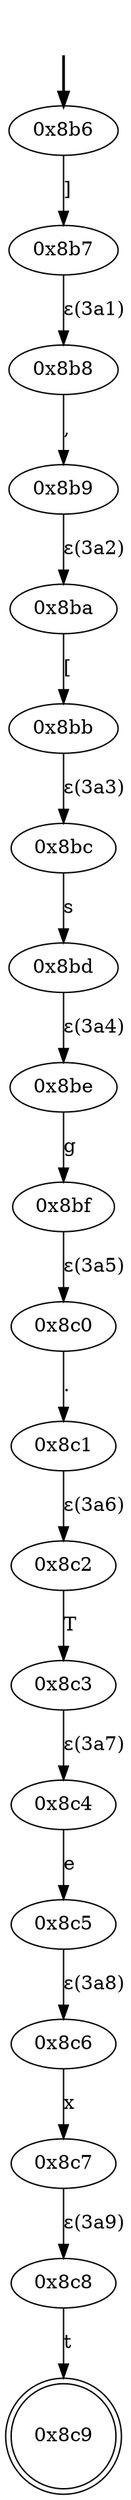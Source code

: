 digraph {
	fake [style=invisible]
	"0x8b6" [root=true]
	"0x8b7"
	"0x8b8"
	"0x8b9"
	"0x8ba"
	"0x8bb"
	"0x8bc"
	"0x8bd"
	"0x8be"
	"0x8bf"
	"0x8c0"
	"0x8c1"
	"0x8c2"
	"0x8c3"
	"0x8c4"
	"0x8c5"
	"0x8c6"
	"0x8c7"
	"0x8c8"
	"0x8c9" [shape=doublecircle]
	fake -> "0x8b6" [style=bold]
	"0x8b6" -> "0x8b7" [label="]"]
	"0x8b8" -> "0x8b9" [label=","]
	"0x8b7" -> "0x8b8" [label="ε(3a1)"]
	"0x8ba" -> "0x8bb" [label="["]
	"0x8b9" -> "0x8ba" [label="ε(3a2)"]
	"0x8bc" -> "0x8bd" [label=s]
	"0x8bb" -> "0x8bc" [label="ε(3a3)"]
	"0x8be" -> "0x8bf" [label=g]
	"0x8bd" -> "0x8be" [label="ε(3a4)"]
	"0x8c0" -> "0x8c1" [label="."]
	"0x8bf" -> "0x8c0" [label="ε(3a5)"]
	"0x8c2" -> "0x8c3" [label=T]
	"0x8c1" -> "0x8c2" [label="ε(3a6)"]
	"0x8c4" -> "0x8c5" [label=e]
	"0x8c3" -> "0x8c4" [label="ε(3a7)"]
	"0x8c6" -> "0x8c7" [label=x]
	"0x8c5" -> "0x8c6" [label="ε(3a8)"]
	"0x8c8" -> "0x8c9" [label=t]
	"0x8c7" -> "0x8c8" [label="ε(3a9)"]
}
